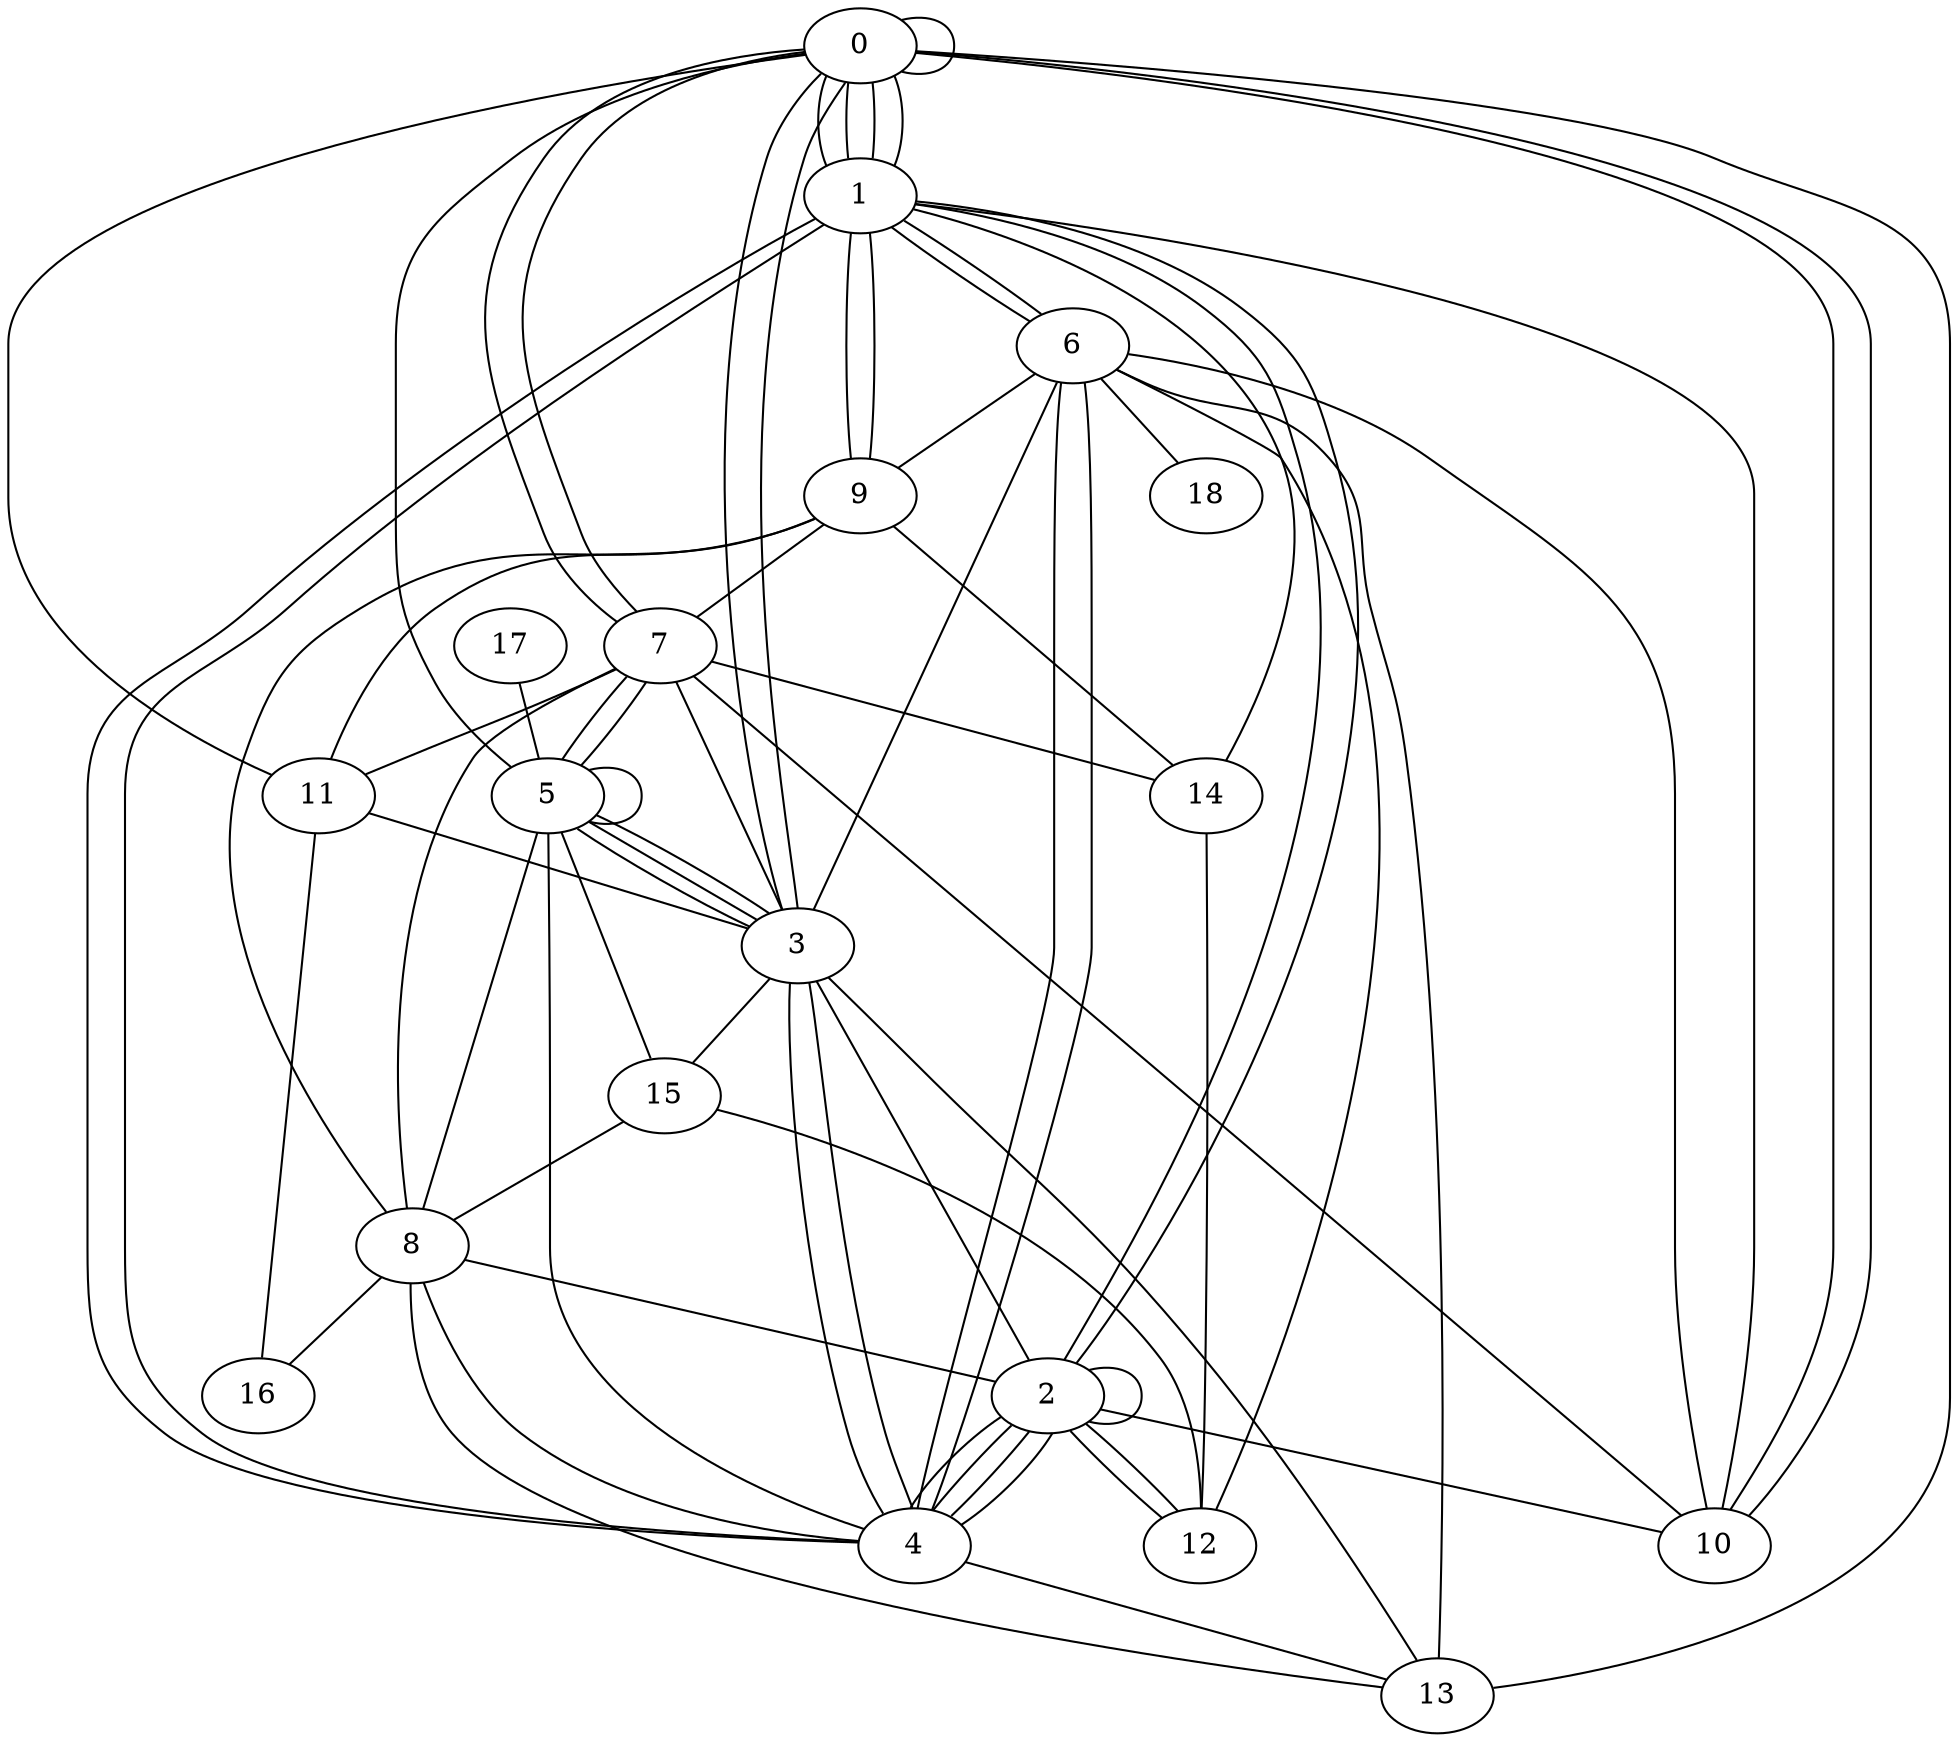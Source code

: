 graph G {
0;
1;
2;
3;
4;
5;
6;
7;
8;
9;
10;
11;
12;
13;
14;
15;
16;
17;
18;
0--0 ;
5--0 ;
13--0 ;
2--10 ;
3--15 ;
2--4 ;
2--2 ;
9--11 ;
5--5 ;
3--4 ;
0--1 ;
8--2 ;
4--6 ;
15--8 ;
11--3 ;
4--6 ;
7--8 ;
6--1 ;
13--3 ;
15--12 ;
10--0 ;
14--12 ;
0--11 ;
15--5 ;
13--6 ;
2--12 ;
8--4 ;
4--2 ;
7--5 ;
3--7 ;
9--1 ;
1--4 ;
8--5 ;
4--2 ;
3--5 ;
10--1 ;
10--6 ;
3--6 ;
5--3 ;
8--13 ;
8--9 ;
1--0 ;
2--4 ;
9--14 ;
4--5 ;
7--0 ;
11--16 ;
9--7 ;
4--1 ;
7--0 ;
1--2 ;
10--7 ;
14--1 ;
5--3 ;
2--3 ;
0--3 ;
17--5 ;
7--11 ;
9--1 ;
0--1 ;
1--0 ;
7--5 ;
2--1 ;
6--9 ;
3--0 ;
4--13 ;
8--16 ;
3--4 ;
6--12 ;
2--12 ;
0--10 ;
6--18 ;
7--14 ;
1--6 ;
}
